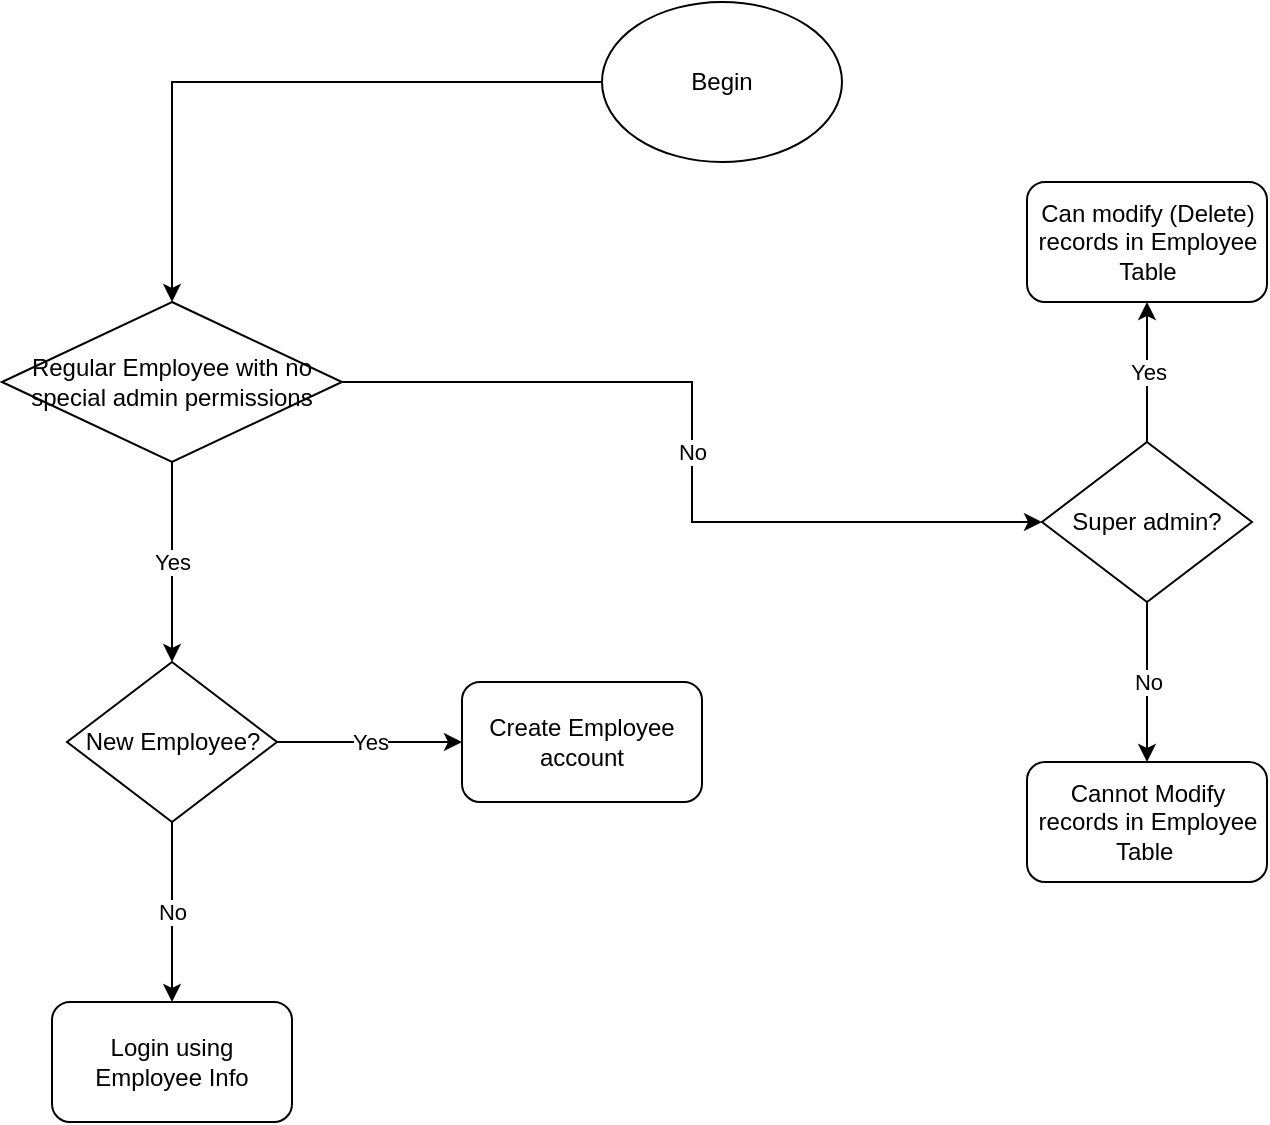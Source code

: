 <mxfile version="14.6.6" type="device"><diagram id="RJ-PxQte-paVa44pXE5-" name="Page-1"><mxGraphModel dx="1426" dy="853" grid="1" gridSize="10" guides="1" tooltips="1" connect="1" arrows="1" fold="1" page="1" pageScale="1" pageWidth="850" pageHeight="1100" math="0" shadow="0"><root><mxCell id="0"/><mxCell id="1" parent="0"/><mxCell id="IeXfdBJICU6vR9ETXjLx-3" style="edgeStyle=orthogonalEdgeStyle;rounded=0;orthogonalLoop=1;jettySize=auto;html=1;entryX=0.5;entryY=0;entryDx=0;entryDy=0;" edge="1" parent="1" source="IeXfdBJICU6vR9ETXjLx-1" target="IeXfdBJICU6vR9ETXjLx-2"><mxGeometry relative="1" as="geometry"/></mxCell><mxCell id="IeXfdBJICU6vR9ETXjLx-1" value="Begin" style="ellipse;whiteSpace=wrap;html=1;" vertex="1" parent="1"><mxGeometry x="360" y="40" width="120" height="80" as="geometry"/></mxCell><mxCell id="IeXfdBJICU6vR9ETXjLx-6" value="Yes" style="edgeStyle=orthogonalEdgeStyle;rounded=0;orthogonalLoop=1;jettySize=auto;html=1;entryX=0.5;entryY=0;entryDx=0;entryDy=0;" edge="1" parent="1" source="IeXfdBJICU6vR9ETXjLx-2" target="IeXfdBJICU6vR9ETXjLx-5"><mxGeometry relative="1" as="geometry"/></mxCell><mxCell id="IeXfdBJICU6vR9ETXjLx-13" value="No" style="edgeStyle=orthogonalEdgeStyle;rounded=0;orthogonalLoop=1;jettySize=auto;html=1;" edge="1" parent="1" source="IeXfdBJICU6vR9ETXjLx-2" target="IeXfdBJICU6vR9ETXjLx-12"><mxGeometry relative="1" as="geometry"/></mxCell><mxCell id="IeXfdBJICU6vR9ETXjLx-2" value="Regular Employee with no special admin permissions" style="rhombus;whiteSpace=wrap;html=1;" vertex="1" parent="1"><mxGeometry x="60" y="190" width="170" height="80" as="geometry"/></mxCell><mxCell id="IeXfdBJICU6vR9ETXjLx-4" value="Create Employee account" style="rounded=1;whiteSpace=wrap;html=1;" vertex="1" parent="1"><mxGeometry x="290" y="380" width="120" height="60" as="geometry"/></mxCell><mxCell id="IeXfdBJICU6vR9ETXjLx-7" value="Yes" style="edgeStyle=orthogonalEdgeStyle;rounded=0;orthogonalLoop=1;jettySize=auto;html=1;" edge="1" parent="1" source="IeXfdBJICU6vR9ETXjLx-5"><mxGeometry relative="1" as="geometry"><mxPoint x="290" y="410" as="targetPoint"/></mxGeometry></mxCell><mxCell id="IeXfdBJICU6vR9ETXjLx-9" value="No" style="edgeStyle=orthogonalEdgeStyle;rounded=0;orthogonalLoop=1;jettySize=auto;html=1;entryX=0.5;entryY=0;entryDx=0;entryDy=0;" edge="1" parent="1" source="IeXfdBJICU6vR9ETXjLx-5" target="IeXfdBJICU6vR9ETXjLx-8"><mxGeometry relative="1" as="geometry"/></mxCell><mxCell id="IeXfdBJICU6vR9ETXjLx-5" value="New Employee?" style="rhombus;whiteSpace=wrap;html=1;" vertex="1" parent="1"><mxGeometry x="92.5" y="370" width="105" height="80" as="geometry"/></mxCell><mxCell id="IeXfdBJICU6vR9ETXjLx-8" value="Login using Employee Info" style="rounded=1;whiteSpace=wrap;html=1;" vertex="1" parent="1"><mxGeometry x="85" y="540" width="120" height="60" as="geometry"/></mxCell><mxCell id="IeXfdBJICU6vR9ETXjLx-15" value="No" style="edgeStyle=orthogonalEdgeStyle;rounded=0;orthogonalLoop=1;jettySize=auto;html=1;" edge="1" parent="1" source="IeXfdBJICU6vR9ETXjLx-12" target="IeXfdBJICU6vR9ETXjLx-14"><mxGeometry relative="1" as="geometry"/></mxCell><mxCell id="IeXfdBJICU6vR9ETXjLx-17" value="Yes" style="edgeStyle=orthogonalEdgeStyle;rounded=0;orthogonalLoop=1;jettySize=auto;html=1;entryX=0.5;entryY=1;entryDx=0;entryDy=0;" edge="1" parent="1" source="IeXfdBJICU6vR9ETXjLx-12" target="IeXfdBJICU6vR9ETXjLx-16"><mxGeometry relative="1" as="geometry"/></mxCell><mxCell id="IeXfdBJICU6vR9ETXjLx-12" value="Super admin?" style="rhombus;whiteSpace=wrap;html=1;" vertex="1" parent="1"><mxGeometry x="580" y="260" width="105" height="80" as="geometry"/></mxCell><mxCell id="IeXfdBJICU6vR9ETXjLx-14" value="Cannot Modify records in Employee Table&amp;nbsp;" style="rounded=1;whiteSpace=wrap;html=1;" vertex="1" parent="1"><mxGeometry x="572.5" y="420" width="120" height="60" as="geometry"/></mxCell><mxCell id="IeXfdBJICU6vR9ETXjLx-16" value="Can modify (Delete) records in Employee Table" style="rounded=1;whiteSpace=wrap;html=1;" vertex="1" parent="1"><mxGeometry x="572.5" y="130" width="120" height="60" as="geometry"/></mxCell></root></mxGraphModel></diagram></mxfile>